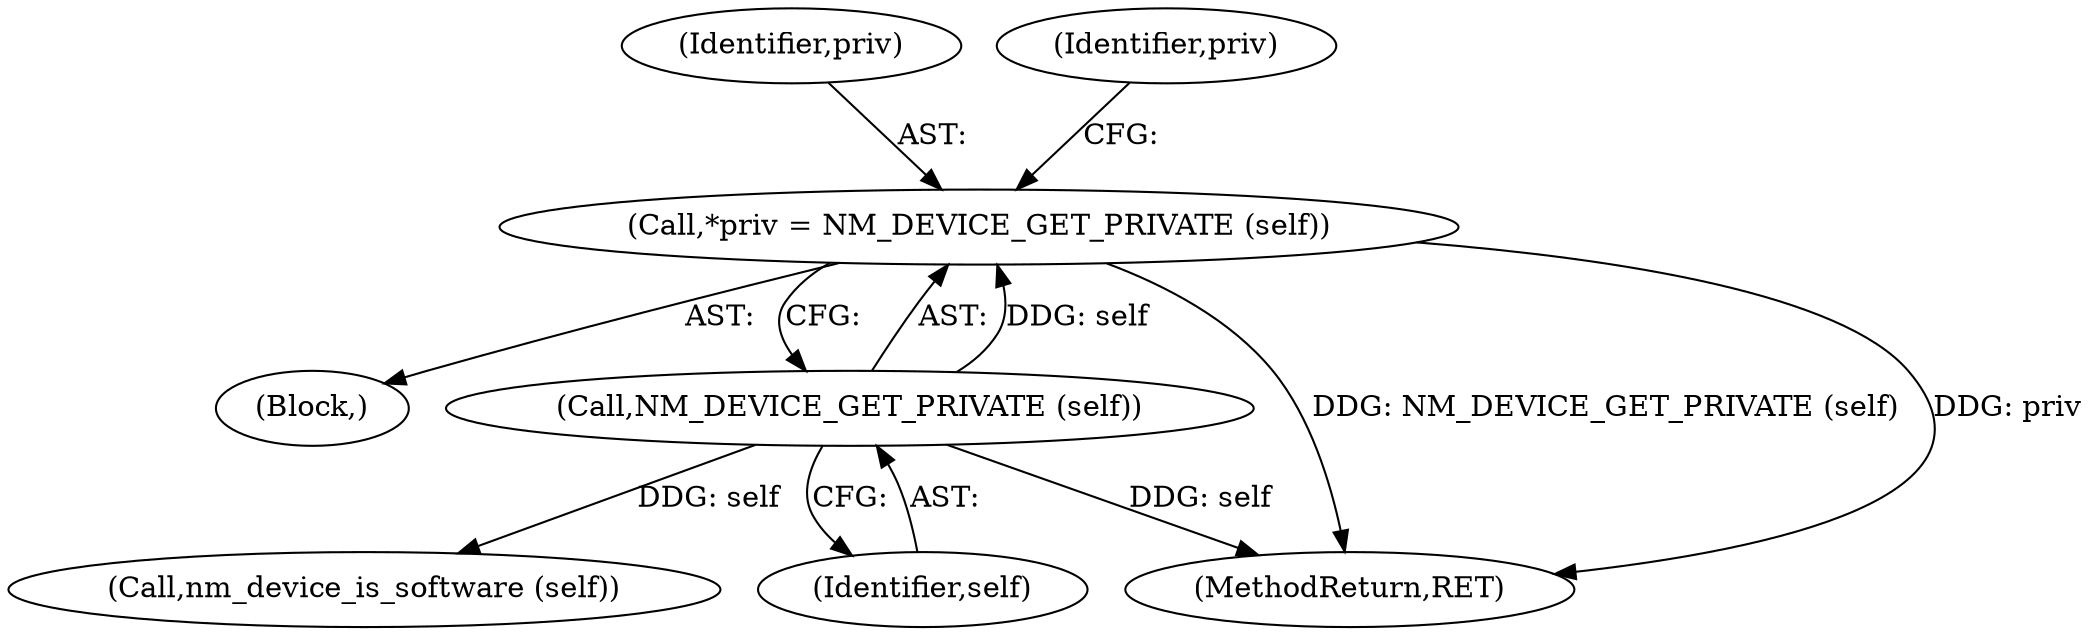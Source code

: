 digraph "0_NetworkManager_d5fc88e573fa58b93034b04d35a2454f5d28cad9@pointer" {
"1002806" [label="(Call,*priv = NM_DEVICE_GET_PRIVATE (self))"];
"1002808" [label="(Call,NM_DEVICE_GET_PRIVATE (self))"];
"1002833" [label="(Call,nm_device_is_software (self))"];
"1002806" [label="(Call,*priv = NM_DEVICE_GET_PRIVATE (self))"];
"1002807" [label="(Identifier,priv)"];
"1002813" [label="(Identifier,priv)"];
"1002809" [label="(Identifier,self)"];
"1002804" [label="(Block,)"];
"1007368" [label="(MethodReturn,RET)"];
"1002808" [label="(Call,NM_DEVICE_GET_PRIVATE (self))"];
"1002806" -> "1002804"  [label="AST: "];
"1002806" -> "1002808"  [label="CFG: "];
"1002807" -> "1002806"  [label="AST: "];
"1002808" -> "1002806"  [label="AST: "];
"1002813" -> "1002806"  [label="CFG: "];
"1002806" -> "1007368"  [label="DDG: NM_DEVICE_GET_PRIVATE (self)"];
"1002806" -> "1007368"  [label="DDG: priv"];
"1002808" -> "1002806"  [label="DDG: self"];
"1002808" -> "1002809"  [label="CFG: "];
"1002809" -> "1002808"  [label="AST: "];
"1002808" -> "1007368"  [label="DDG: self"];
"1002808" -> "1002833"  [label="DDG: self"];
}

